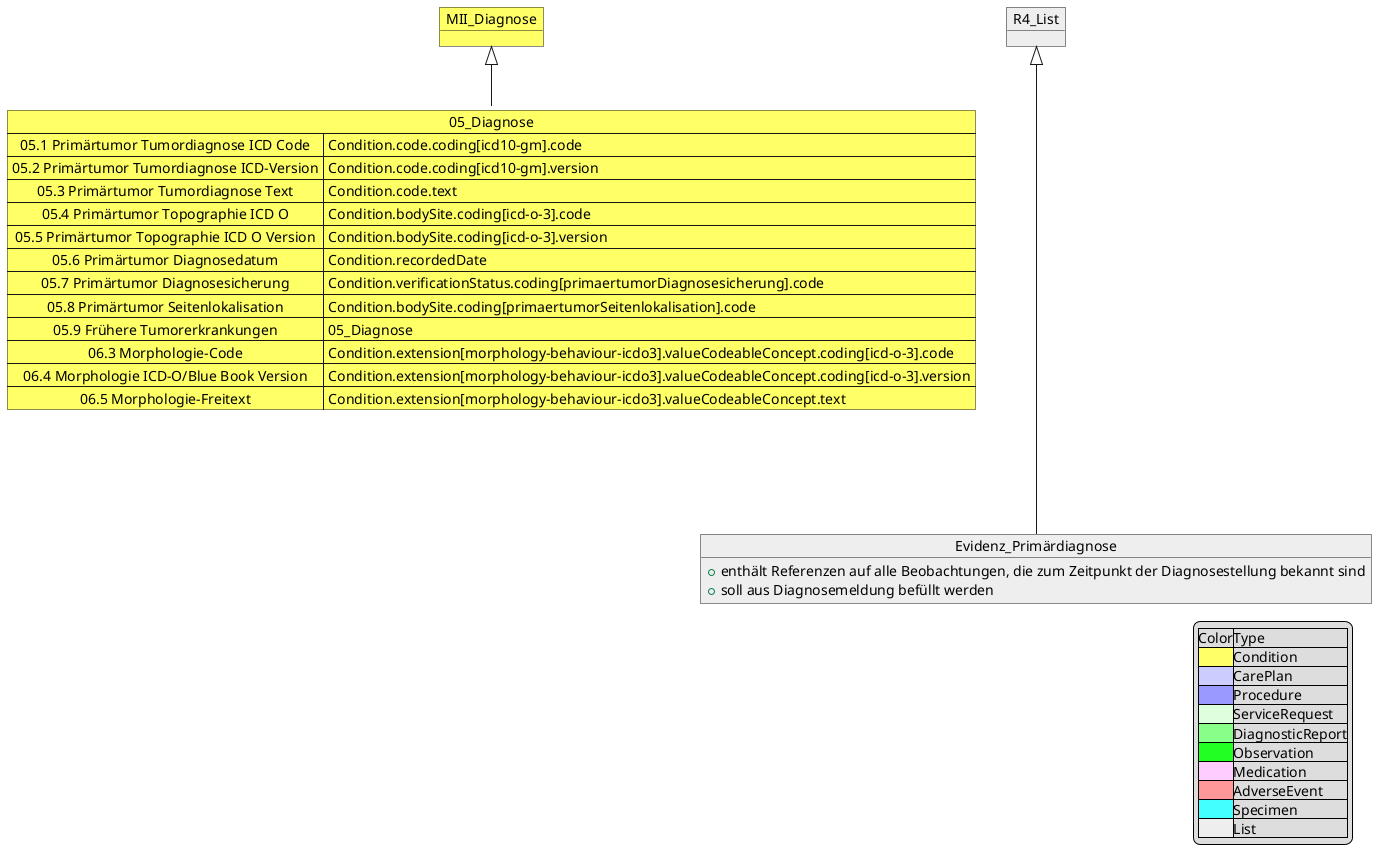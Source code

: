 @startuml MII_Onko_05_Diagnosis
object MII_Diagnose #FFFF66
Map 05_Diagnose #FFFF66 {
 05.1 Primärtumor Tumordiagnose ICD Code => Condition.code.coding[icd10-gm].code
 05.2 Primärtumor Tumordiagnose ICD-Version => Condition.code.coding[icd10-gm].version
 05.3 Primärtumor Tumordiagnose Text => Condition.code.text
 05.4 Primärtumor Topographie ICD O => Condition.bodySite.coding[icd-o-3].code
 05.5 Primärtumor Topographie ICD O Version => Condition.bodySite.coding[icd-o-3].version
 05.6 Primärtumor Diagnosedatum => Condition.recordedDate
 05.7 Primärtumor Diagnosesicherung => Condition.verificationStatus.coding[primaertumorDiagnosesicherung].code
 05.8 Primärtumor Seitenlokalisation => Condition.bodySite.coding[primaertumorSeitenlokalisation].code
 05.9 Frühere Tumorerkrankungen => 05_Diagnose
 06.3 Morphologie-Code => Condition.extension[morphology-behaviour-icdo3].valueCodeableConcept.coding[icd-o-3].code
 06.4 Morphologie ICD-O/Blue Book Version => Condition.extension[morphology-behaviour-icdo3].valueCodeableConcept.coding[icd-o-3].version
 06.5 Morphologie-Freitext => Condition.extension[morphology-behaviour-icdo3].valueCodeableConcept.text
} 

MII_Diagnose <|-down- 05_Diagnose 
object R4_List #EEEEEE
object Evidenz_Primärdiagnose #EEEEEE {
    + enthält Referenzen auf alle Beobachtungen, die zum Zeitpunkt der Diagnosestellung bekannt sind
    + soll aus Diagnosemeldung befüllt werden
}
R4_List <|---- Evidenz_Primärdiagnose

legend right 
|Color|Type|
|<#FFFF66>|Condition|
|<#CCCCFF>|CarePlan|
|<#9999FF>|Procedure|
|<#DDFFDD>|ServiceRequest|
|<#88FF88>|DiagnosticReport|
|<#22FF22>|Observation|
|<#FFCCFF>|Medication|
|<#FF9999>|AdverseEvent|
|<#44FFFF>|Specimen|
|<#EEEEEE>|List|
endlegend



@enduml